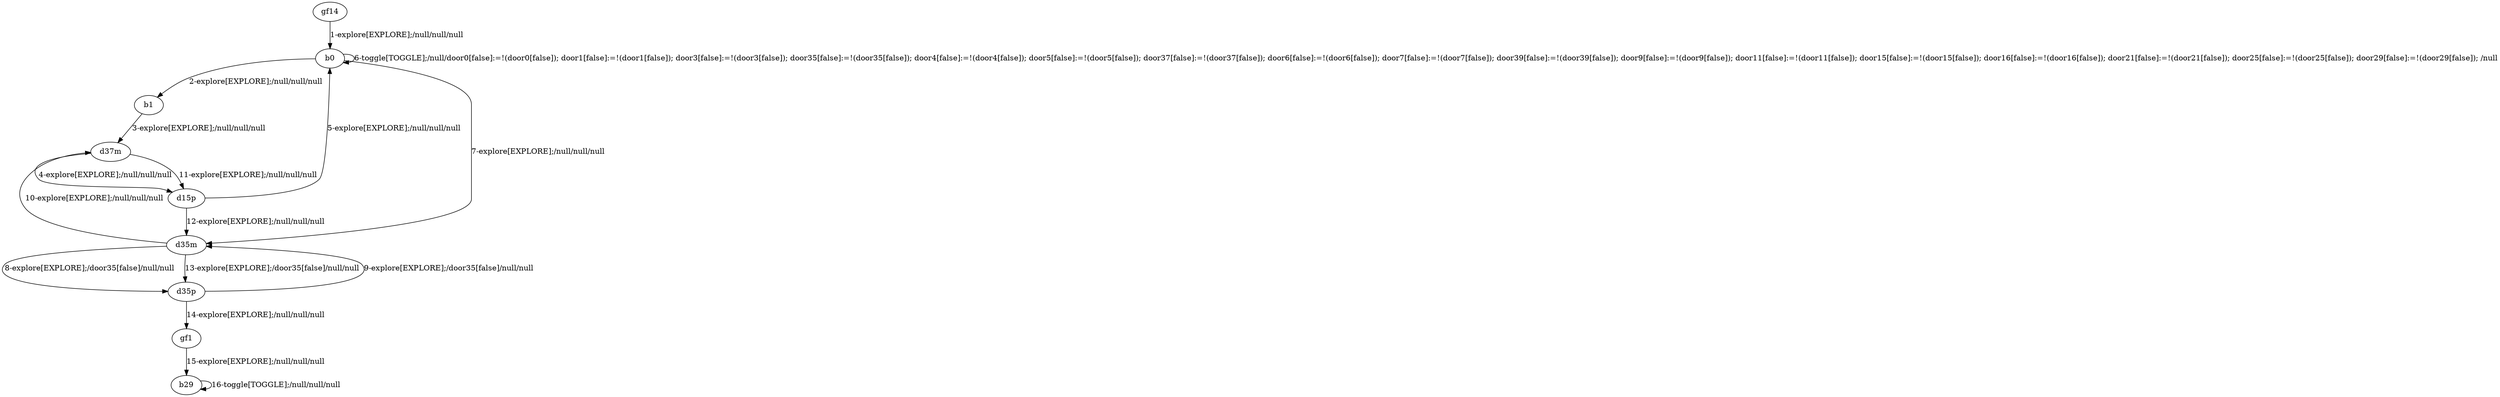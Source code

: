 # Total number of goals covered by this test: 2
# b29 --> b29
# gf1 --> b29

digraph g {
"gf14" -> "b0" [label = "1-explore[EXPLORE];/null/null/null"];
"b0" -> "b1" [label = "2-explore[EXPLORE];/null/null/null"];
"b1" -> "d37m" [label = "3-explore[EXPLORE];/null/null/null"];
"d37m" -> "d15p" [label = "4-explore[EXPLORE];/null/null/null"];
"d15p" -> "b0" [label = "5-explore[EXPLORE];/null/null/null"];
"b0" -> "b0" [label = "6-toggle[TOGGLE];/null/door0[false]:=!(door0[false]); door1[false]:=!(door1[false]); door3[false]:=!(door3[false]); door35[false]:=!(door35[false]); door4[false]:=!(door4[false]); door5[false]:=!(door5[false]); door37[false]:=!(door37[false]); door6[false]:=!(door6[false]); door7[false]:=!(door7[false]); door39[false]:=!(door39[false]); door9[false]:=!(door9[false]); door11[false]:=!(door11[false]); door15[false]:=!(door15[false]); door16[false]:=!(door16[false]); door21[false]:=!(door21[false]); door25[false]:=!(door25[false]); door29[false]:=!(door29[false]); /null"];
"b0" -> "d35m" [label = "7-explore[EXPLORE];/null/null/null"];
"d35m" -> "d35p" [label = "8-explore[EXPLORE];/door35[false]/null/null"];
"d35p" -> "d35m" [label = "9-explore[EXPLORE];/door35[false]/null/null"];
"d35m" -> "d37m" [label = "10-explore[EXPLORE];/null/null/null"];
"d37m" -> "d15p" [label = "11-explore[EXPLORE];/null/null/null"];
"d15p" -> "d35m" [label = "12-explore[EXPLORE];/null/null/null"];
"d35m" -> "d35p" [label = "13-explore[EXPLORE];/door35[false]/null/null"];
"d35p" -> "gf1" [label = "14-explore[EXPLORE];/null/null/null"];
"gf1" -> "b29" [label = "15-explore[EXPLORE];/null/null/null"];
"b29" -> "b29" [label = "16-toggle[TOGGLE];/null/null/null"];
}
